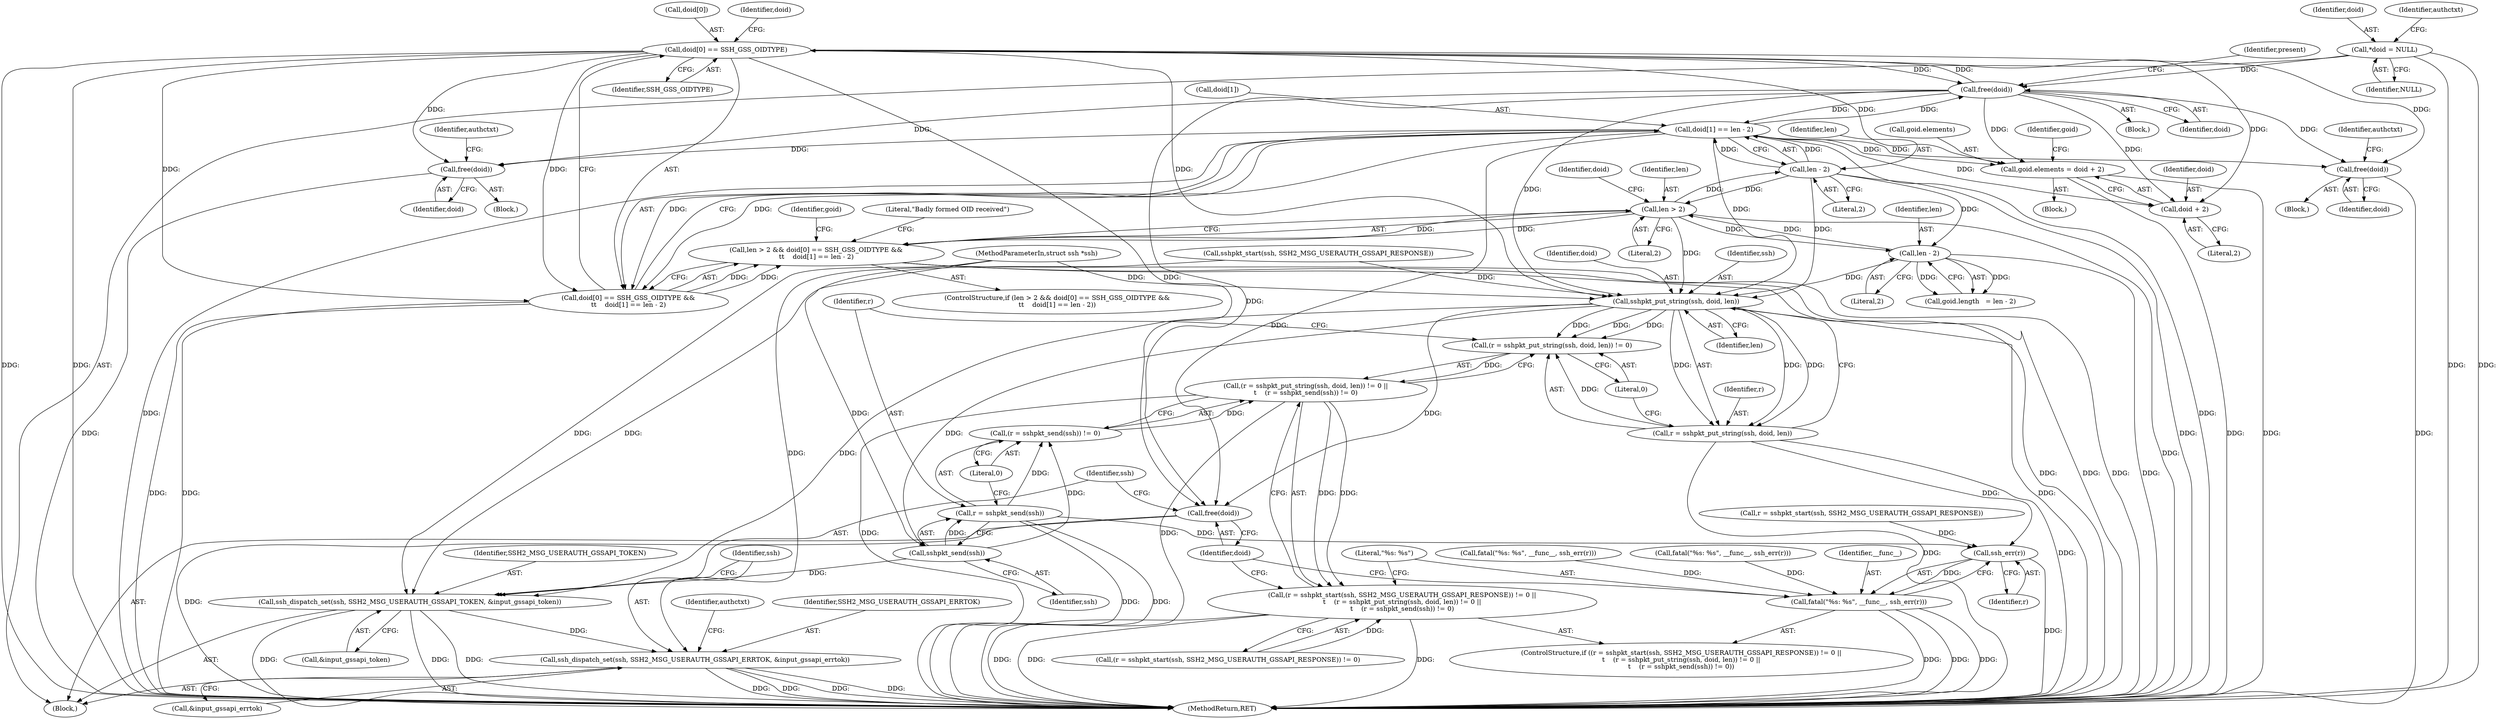digraph "0_src_779974d35b4859c07bc3cb8a12c74b43b0a7d1e0@array" {
"1000193" [label="(Call,doid[0] == SSH_GSS_OIDTYPE)"];
"1000166" [label="(Call,free(doid))"];
"1000193" [label="(Call,doid[0] == SSH_GSS_OIDTYPE)"];
"1000198" [label="(Call,doid[1] == len - 2)"];
"1000202" [label="(Call,len - 2)"];
"1000189" [label="(Call,len > 2)"];
"1000217" [label="(Call,len - 2)"];
"1000123" [label="(Call,*doid = NULL)"];
"1000192" [label="(Call,doid[0] == SSH_GSS_OIDTYPE &&\n\t\t    doid[1] == len - 2)"];
"1000188" [label="(Call,len > 2 && doid[0] == SSH_GSS_OIDTYPE &&\n\t\t    doid[1] == len - 2)"];
"1000206" [label="(Call,goid.elements = doid + 2)"];
"1000210" [label="(Call,doid + 2)"];
"1000241" [label="(Call,free(doid))"];
"1000266" [label="(Call,free(doid))"];
"1000295" [label="(Call,sshpkt_put_string(ssh, doid, len))"];
"1000292" [label="(Call,(r = sshpkt_put_string(ssh, doid, len)) != 0)"];
"1000291" [label="(Call,(r = sshpkt_put_string(ssh, doid, len)) != 0 ||\n\t    (r = sshpkt_send(ssh)) != 0)"];
"1000283" [label="(Call,(r = sshpkt_start(ssh, SSH2_MSG_USERAUTH_GSSAPI_RESPONSE)) != 0 ||\n\t    (r = sshpkt_put_string(ssh, doid, len)) != 0 ||\n\t    (r = sshpkt_send(ssh)) != 0)"];
"1000293" [label="(Call,r = sshpkt_put_string(ssh, doid, len))"];
"1000309" [label="(Call,ssh_err(r))"];
"1000306" [label="(Call,fatal(\"%s: %s\", __func__, ssh_err(r)))"];
"1000303" [label="(Call,sshpkt_send(ssh))"];
"1000300" [label="(Call,(r = sshpkt_send(ssh)) != 0)"];
"1000301" [label="(Call,r = sshpkt_send(ssh))"];
"1000313" [label="(Call,ssh_dispatch_set(ssh, SSH2_MSG_USERAUTH_GSSAPI_TOKEN, &input_gssapi_token))"];
"1000318" [label="(Call,ssh_dispatch_set(ssh, SSH2_MSG_USERAUTH_GSSAPI_ERRTOK, &input_gssapi_errtok))"];
"1000311" [label="(Call,free(doid))"];
"1000321" [label="(Call,&input_gssapi_errtok)"];
"1000188" [label="(Call,len > 2 && doid[0] == SSH_GSS_OIDTYPE &&\n\t\t    doid[1] == len - 2)"];
"1000312" [label="(Identifier,doid)"];
"1000240" [label="(Block,)"];
"1000192" [label="(Call,doid[0] == SSH_GSS_OIDTYPE &&\n\t\t    doid[1] == len - 2)"];
"1000303" [label="(Call,sshpkt_send(ssh))"];
"1000266" [label="(Call,free(doid))"];
"1000205" [label="(Block,)"];
"1000219" [label="(Literal,2)"];
"1000199" [label="(Call,doid[1])"];
"1000291" [label="(Call,(r = sshpkt_put_string(ssh, doid, len)) != 0 ||\n\t    (r = sshpkt_send(ssh)) != 0)"];
"1000310" [label="(Identifier,r)"];
"1000194" [label="(Call,doid[0])"];
"1000125" [label="(Identifier,NULL)"];
"1000285" [label="(Call,r = sshpkt_start(ssh, SSH2_MSG_USERAUTH_GSSAPI_RESPONSE))"];
"1000302" [label="(Identifier,r)"];
"1000208" [label="(Identifier,goid)"];
"1000300" [label="(Call,(r = sshpkt_send(ssh)) != 0)"];
"1000270" [label="(Identifier,authctxt)"];
"1000309" [label="(Call,ssh_err(r))"];
"1000166" [label="(Call,free(doid))"];
"1000202" [label="(Call,len - 2)"];
"1000287" [label="(Call,sshpkt_start(ssh, SSH2_MSG_USERAUTH_GSSAPI_RESPONSE))"];
"1000311" [label="(Call,free(doid))"];
"1000211" [label="(Identifier,doid)"];
"1000230" [label="(Literal,\"Badly formed OID received\")"];
"1000304" [label="(Identifier,ssh)"];
"1000314" [label="(Identifier,ssh)"];
"1000293" [label="(Call,r = sshpkt_put_string(ssh, doid, len))"];
"1000258" [label="(Block,)"];
"1000292" [label="(Call,(r = sshpkt_put_string(ssh, doid, len)) != 0)"];
"1000282" [label="(ControlStructure,if ((r = sshpkt_start(ssh, SSH2_MSG_USERAUTH_GSSAPI_RESPONSE)) != 0 ||\n\t    (r = sshpkt_put_string(ssh, doid, len)) != 0 ||\n\t    (r = sshpkt_send(ssh)) != 0))"];
"1000241" [label="(Call,free(doid))"];
"1000200" [label="(Identifier,doid)"];
"1000320" [label="(Identifier,SSH2_MSG_USERAUTH_GSSAPI_ERRTOK)"];
"1000318" [label="(Call,ssh_dispatch_set(ssh, SSH2_MSG_USERAUTH_GSSAPI_ERRTOK, &input_gssapi_errtok))"];
"1000316" [label="(Call,&input_gssapi_token)"];
"1000217" [label="(Call,len - 2)"];
"1000204" [label="(Literal,2)"];
"1000294" [label="(Identifier,r)"];
"1000215" [label="(Identifier,goid)"];
"1000308" [label="(Identifier,__func__)"];
"1000267" [label="(Identifier,doid)"];
"1000163" [label="(Block,)"];
"1000284" [label="(Call,(r = sshpkt_start(ssh, SSH2_MSG_USERAUTH_GSSAPI_RESPONSE)) != 0)"];
"1000242" [label="(Identifier,doid)"];
"1000306" [label="(Call,fatal(\"%s: %s\", __func__, ssh_err(r)))"];
"1000190" [label="(Identifier,len)"];
"1000301" [label="(Call,r = sshpkt_send(ssh))"];
"1000193" [label="(Call,doid[0] == SSH_GSS_OIDTYPE)"];
"1000124" [label="(Identifier,doid)"];
"1000295" [label="(Call,sshpkt_put_string(ssh, doid, len))"];
"1000169" [label="(Identifier,present)"];
"1000298" [label="(Identifier,len)"];
"1000206" [label="(Call,goid.elements = doid + 2)"];
"1000330" [label="(MethodReturn,RET)"];
"1000299" [label="(Literal,0)"];
"1000283" [label="(Call,(r = sshpkt_start(ssh, SSH2_MSG_USERAUTH_GSSAPI_RESPONSE)) != 0 ||\n\t    (r = sshpkt_put_string(ssh, doid, len)) != 0 ||\n\t    (r = sshpkt_send(ssh)) != 0)"];
"1000210" [label="(Call,doid + 2)"];
"1000203" [label="(Identifier,len)"];
"1000305" [label="(Literal,0)"];
"1000319" [label="(Identifier,ssh)"];
"1000167" [label="(Identifier,doid)"];
"1000296" [label="(Identifier,ssh)"];
"1000307" [label="(Literal,\"%s: %s\")"];
"1000245" [label="(Identifier,authctxt)"];
"1000103" [label="(Block,)"];
"1000313" [label="(Call,ssh_dispatch_set(ssh, SSH2_MSG_USERAUTH_GSSAPI_TOKEN, &input_gssapi_token))"];
"1000197" [label="(Identifier,SSH_GSS_OIDTYPE)"];
"1000123" [label="(Call,*doid = NULL)"];
"1000187" [label="(ControlStructure,if (len > 2 && doid[0] == SSH_GSS_OIDTYPE &&\n\t\t    doid[1] == len - 2))"];
"1000212" [label="(Literal,2)"];
"1000148" [label="(Call,fatal(\"%s: %s\", __func__, ssh_err(r)))"];
"1000218" [label="(Identifier,len)"];
"1000207" [label="(Call,goid.elements)"];
"1000315" [label="(Identifier,SSH2_MSG_USERAUTH_GSSAPI_TOKEN)"];
"1000102" [label="(MethodParameterIn,struct ssh *ssh)"];
"1000189" [label="(Call,len > 2)"];
"1000195" [label="(Identifier,doid)"];
"1000182" [label="(Call,fatal(\"%s: %s\", __func__, ssh_err(r)))"];
"1000325" [label="(Identifier,authctxt)"];
"1000198" [label="(Call,doid[1] == len - 2)"];
"1000191" [label="(Literal,2)"];
"1000297" [label="(Identifier,doid)"];
"1000130" [label="(Identifier,authctxt)"];
"1000213" [label="(Call,goid.length   = len - 2)"];
"1000193" -> "1000192"  [label="AST: "];
"1000193" -> "1000197"  [label="CFG: "];
"1000194" -> "1000193"  [label="AST: "];
"1000197" -> "1000193"  [label="AST: "];
"1000200" -> "1000193"  [label="CFG: "];
"1000192" -> "1000193"  [label="CFG: "];
"1000193" -> "1000330"  [label="DDG: "];
"1000193" -> "1000330"  [label="DDG: "];
"1000193" -> "1000166"  [label="DDG: "];
"1000193" -> "1000192"  [label="DDG: "];
"1000193" -> "1000192"  [label="DDG: "];
"1000166" -> "1000193"  [label="DDG: "];
"1000193" -> "1000206"  [label="DDG: "];
"1000193" -> "1000210"  [label="DDG: "];
"1000193" -> "1000241"  [label="DDG: "];
"1000193" -> "1000266"  [label="DDG: "];
"1000193" -> "1000295"  [label="DDG: "];
"1000193" -> "1000311"  [label="DDG: "];
"1000166" -> "1000163"  [label="AST: "];
"1000166" -> "1000167"  [label="CFG: "];
"1000167" -> "1000166"  [label="AST: "];
"1000169" -> "1000166"  [label="CFG: "];
"1000198" -> "1000166"  [label="DDG: "];
"1000123" -> "1000166"  [label="DDG: "];
"1000166" -> "1000198"  [label="DDG: "];
"1000166" -> "1000206"  [label="DDG: "];
"1000166" -> "1000210"  [label="DDG: "];
"1000166" -> "1000241"  [label="DDG: "];
"1000166" -> "1000266"  [label="DDG: "];
"1000166" -> "1000295"  [label="DDG: "];
"1000166" -> "1000311"  [label="DDG: "];
"1000198" -> "1000192"  [label="AST: "];
"1000198" -> "1000202"  [label="CFG: "];
"1000199" -> "1000198"  [label="AST: "];
"1000202" -> "1000198"  [label="AST: "];
"1000192" -> "1000198"  [label="CFG: "];
"1000198" -> "1000330"  [label="DDG: "];
"1000198" -> "1000330"  [label="DDG: "];
"1000198" -> "1000192"  [label="DDG: "];
"1000198" -> "1000192"  [label="DDG: "];
"1000202" -> "1000198"  [label="DDG: "];
"1000202" -> "1000198"  [label="DDG: "];
"1000198" -> "1000206"  [label="DDG: "];
"1000198" -> "1000210"  [label="DDG: "];
"1000198" -> "1000241"  [label="DDG: "];
"1000198" -> "1000266"  [label="DDG: "];
"1000198" -> "1000295"  [label="DDG: "];
"1000198" -> "1000311"  [label="DDG: "];
"1000202" -> "1000204"  [label="CFG: "];
"1000203" -> "1000202"  [label="AST: "];
"1000204" -> "1000202"  [label="AST: "];
"1000202" -> "1000330"  [label="DDG: "];
"1000202" -> "1000189"  [label="DDG: "];
"1000189" -> "1000202"  [label="DDG: "];
"1000202" -> "1000217"  [label="DDG: "];
"1000202" -> "1000295"  [label="DDG: "];
"1000189" -> "1000188"  [label="AST: "];
"1000189" -> "1000191"  [label="CFG: "];
"1000190" -> "1000189"  [label="AST: "];
"1000191" -> "1000189"  [label="AST: "];
"1000195" -> "1000189"  [label="CFG: "];
"1000188" -> "1000189"  [label="CFG: "];
"1000189" -> "1000330"  [label="DDG: "];
"1000189" -> "1000188"  [label="DDG: "];
"1000189" -> "1000188"  [label="DDG: "];
"1000217" -> "1000189"  [label="DDG: "];
"1000189" -> "1000217"  [label="DDG: "];
"1000189" -> "1000295"  [label="DDG: "];
"1000217" -> "1000213"  [label="AST: "];
"1000217" -> "1000219"  [label="CFG: "];
"1000218" -> "1000217"  [label="AST: "];
"1000219" -> "1000217"  [label="AST: "];
"1000213" -> "1000217"  [label="CFG: "];
"1000217" -> "1000330"  [label="DDG: "];
"1000217" -> "1000213"  [label="DDG: "];
"1000217" -> "1000213"  [label="DDG: "];
"1000217" -> "1000295"  [label="DDG: "];
"1000123" -> "1000103"  [label="AST: "];
"1000123" -> "1000125"  [label="CFG: "];
"1000124" -> "1000123"  [label="AST: "];
"1000125" -> "1000123"  [label="AST: "];
"1000130" -> "1000123"  [label="CFG: "];
"1000123" -> "1000330"  [label="DDG: "];
"1000123" -> "1000330"  [label="DDG: "];
"1000192" -> "1000188"  [label="AST: "];
"1000188" -> "1000192"  [label="CFG: "];
"1000192" -> "1000330"  [label="DDG: "];
"1000192" -> "1000330"  [label="DDG: "];
"1000192" -> "1000188"  [label="DDG: "];
"1000192" -> "1000188"  [label="DDG: "];
"1000188" -> "1000187"  [label="AST: "];
"1000208" -> "1000188"  [label="CFG: "];
"1000230" -> "1000188"  [label="CFG: "];
"1000188" -> "1000330"  [label="DDG: "];
"1000188" -> "1000330"  [label="DDG: "];
"1000188" -> "1000330"  [label="DDG: "];
"1000206" -> "1000205"  [label="AST: "];
"1000206" -> "1000210"  [label="CFG: "];
"1000207" -> "1000206"  [label="AST: "];
"1000210" -> "1000206"  [label="AST: "];
"1000215" -> "1000206"  [label="CFG: "];
"1000206" -> "1000330"  [label="DDG: "];
"1000206" -> "1000330"  [label="DDG: "];
"1000210" -> "1000212"  [label="CFG: "];
"1000211" -> "1000210"  [label="AST: "];
"1000212" -> "1000210"  [label="AST: "];
"1000241" -> "1000240"  [label="AST: "];
"1000241" -> "1000242"  [label="CFG: "];
"1000242" -> "1000241"  [label="AST: "];
"1000245" -> "1000241"  [label="CFG: "];
"1000241" -> "1000330"  [label="DDG: "];
"1000266" -> "1000258"  [label="AST: "];
"1000266" -> "1000267"  [label="CFG: "];
"1000267" -> "1000266"  [label="AST: "];
"1000270" -> "1000266"  [label="CFG: "];
"1000266" -> "1000330"  [label="DDG: "];
"1000295" -> "1000293"  [label="AST: "];
"1000295" -> "1000298"  [label="CFG: "];
"1000296" -> "1000295"  [label="AST: "];
"1000297" -> "1000295"  [label="AST: "];
"1000298" -> "1000295"  [label="AST: "];
"1000293" -> "1000295"  [label="CFG: "];
"1000295" -> "1000330"  [label="DDG: "];
"1000295" -> "1000292"  [label="DDG: "];
"1000295" -> "1000292"  [label="DDG: "];
"1000295" -> "1000292"  [label="DDG: "];
"1000295" -> "1000293"  [label="DDG: "];
"1000295" -> "1000293"  [label="DDG: "];
"1000295" -> "1000293"  [label="DDG: "];
"1000287" -> "1000295"  [label="DDG: "];
"1000102" -> "1000295"  [label="DDG: "];
"1000295" -> "1000303"  [label="DDG: "];
"1000295" -> "1000311"  [label="DDG: "];
"1000295" -> "1000313"  [label="DDG: "];
"1000292" -> "1000291"  [label="AST: "];
"1000292" -> "1000299"  [label="CFG: "];
"1000293" -> "1000292"  [label="AST: "];
"1000299" -> "1000292"  [label="AST: "];
"1000302" -> "1000292"  [label="CFG: "];
"1000291" -> "1000292"  [label="CFG: "];
"1000292" -> "1000291"  [label="DDG: "];
"1000293" -> "1000292"  [label="DDG: "];
"1000291" -> "1000283"  [label="AST: "];
"1000291" -> "1000300"  [label="CFG: "];
"1000300" -> "1000291"  [label="AST: "];
"1000283" -> "1000291"  [label="CFG: "];
"1000291" -> "1000330"  [label="DDG: "];
"1000291" -> "1000330"  [label="DDG: "];
"1000291" -> "1000283"  [label="DDG: "];
"1000291" -> "1000283"  [label="DDG: "];
"1000300" -> "1000291"  [label="DDG: "];
"1000283" -> "1000282"  [label="AST: "];
"1000283" -> "1000284"  [label="CFG: "];
"1000284" -> "1000283"  [label="AST: "];
"1000307" -> "1000283"  [label="CFG: "];
"1000312" -> "1000283"  [label="CFG: "];
"1000283" -> "1000330"  [label="DDG: "];
"1000283" -> "1000330"  [label="DDG: "];
"1000283" -> "1000330"  [label="DDG: "];
"1000284" -> "1000283"  [label="DDG: "];
"1000294" -> "1000293"  [label="AST: "];
"1000299" -> "1000293"  [label="CFG: "];
"1000293" -> "1000330"  [label="DDG: "];
"1000293" -> "1000330"  [label="DDG: "];
"1000293" -> "1000309"  [label="DDG: "];
"1000309" -> "1000306"  [label="AST: "];
"1000309" -> "1000310"  [label="CFG: "];
"1000310" -> "1000309"  [label="AST: "];
"1000306" -> "1000309"  [label="CFG: "];
"1000309" -> "1000330"  [label="DDG: "];
"1000309" -> "1000306"  [label="DDG: "];
"1000285" -> "1000309"  [label="DDG: "];
"1000301" -> "1000309"  [label="DDG: "];
"1000306" -> "1000282"  [label="AST: "];
"1000307" -> "1000306"  [label="AST: "];
"1000308" -> "1000306"  [label="AST: "];
"1000312" -> "1000306"  [label="CFG: "];
"1000306" -> "1000330"  [label="DDG: "];
"1000306" -> "1000330"  [label="DDG: "];
"1000306" -> "1000330"  [label="DDG: "];
"1000182" -> "1000306"  [label="DDG: "];
"1000148" -> "1000306"  [label="DDG: "];
"1000303" -> "1000301"  [label="AST: "];
"1000303" -> "1000304"  [label="CFG: "];
"1000304" -> "1000303"  [label="AST: "];
"1000301" -> "1000303"  [label="CFG: "];
"1000303" -> "1000300"  [label="DDG: "];
"1000303" -> "1000301"  [label="DDG: "];
"1000102" -> "1000303"  [label="DDG: "];
"1000303" -> "1000313"  [label="DDG: "];
"1000300" -> "1000305"  [label="CFG: "];
"1000301" -> "1000300"  [label="AST: "];
"1000305" -> "1000300"  [label="AST: "];
"1000301" -> "1000300"  [label="DDG: "];
"1000302" -> "1000301"  [label="AST: "];
"1000305" -> "1000301"  [label="CFG: "];
"1000301" -> "1000330"  [label="DDG: "];
"1000301" -> "1000330"  [label="DDG: "];
"1000313" -> "1000103"  [label="AST: "];
"1000313" -> "1000316"  [label="CFG: "];
"1000314" -> "1000313"  [label="AST: "];
"1000315" -> "1000313"  [label="AST: "];
"1000316" -> "1000313"  [label="AST: "];
"1000319" -> "1000313"  [label="CFG: "];
"1000313" -> "1000330"  [label="DDG: "];
"1000313" -> "1000330"  [label="DDG: "];
"1000313" -> "1000330"  [label="DDG: "];
"1000287" -> "1000313"  [label="DDG: "];
"1000102" -> "1000313"  [label="DDG: "];
"1000313" -> "1000318"  [label="DDG: "];
"1000318" -> "1000103"  [label="AST: "];
"1000318" -> "1000321"  [label="CFG: "];
"1000319" -> "1000318"  [label="AST: "];
"1000320" -> "1000318"  [label="AST: "];
"1000321" -> "1000318"  [label="AST: "];
"1000325" -> "1000318"  [label="CFG: "];
"1000318" -> "1000330"  [label="DDG: "];
"1000318" -> "1000330"  [label="DDG: "];
"1000318" -> "1000330"  [label="DDG: "];
"1000318" -> "1000330"  [label="DDG: "];
"1000102" -> "1000318"  [label="DDG: "];
"1000311" -> "1000103"  [label="AST: "];
"1000311" -> "1000312"  [label="CFG: "];
"1000312" -> "1000311"  [label="AST: "];
"1000314" -> "1000311"  [label="CFG: "];
"1000311" -> "1000330"  [label="DDG: "];
}
